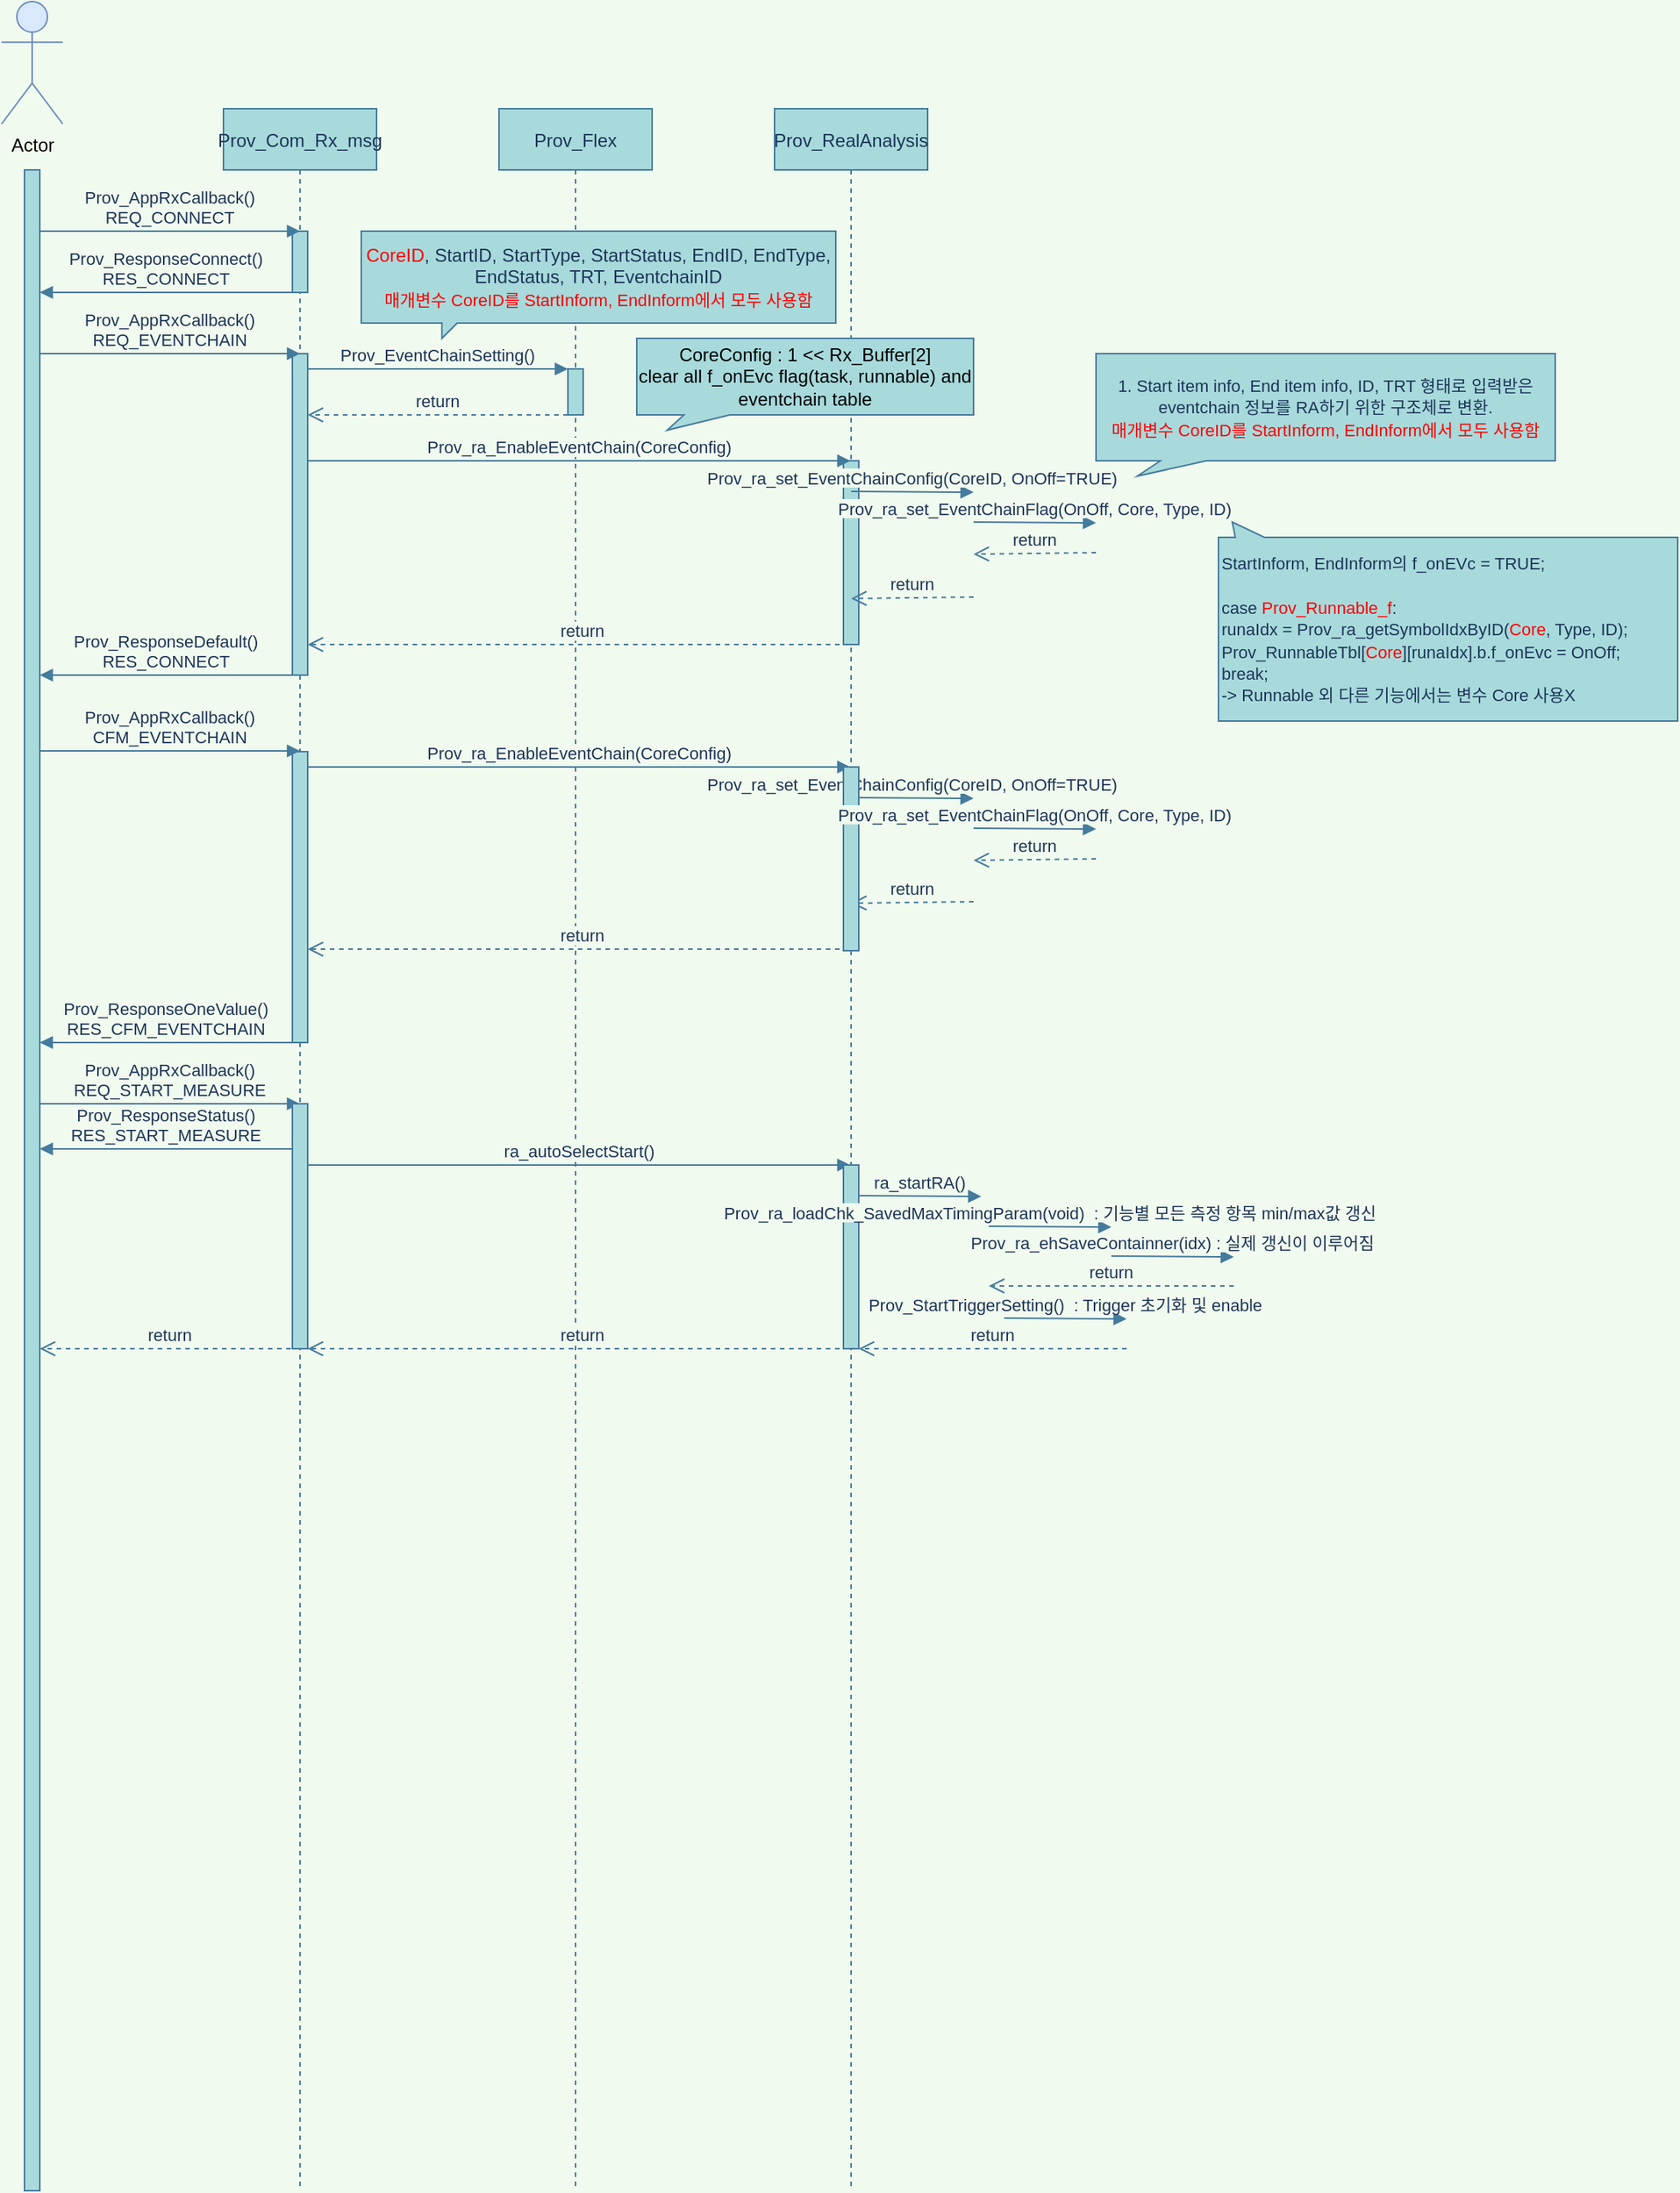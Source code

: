 <mxfile version="14.9.6" type="github">
  <diagram id="kgpKYQtTHZ0yAKxKKP6v" name="Page-1">
    <mxGraphModel dx="1422" dy="1496" grid="1" gridSize="10" guides="1" tooltips="1" connect="1" arrows="1" fold="1" page="1" pageScale="1" pageWidth="700" pageHeight="700" background="#F1FAEE" math="0" shadow="0">
      <root>
        <object label="" id="0">
          <mxCell />
        </object>
        <mxCell id="1" parent="0" />
        <mxCell id="3nuBFxr9cyL0pnOWT2aG-1" value="Prov_Com_Rx_msg" style="shape=umlLifeline;perimeter=lifelinePerimeter;container=1;collapsible=0;recursiveResize=0;rounded=0;shadow=0;strokeWidth=1;fillColor=#A8DADC;strokeColor=#457B9D;fontColor=#1D3557;" parent="1" vertex="1">
          <mxGeometry x="170" y="40" width="100" height="1360" as="geometry" />
        </mxCell>
        <mxCell id="3nuBFxr9cyL0pnOWT2aG-2" value="" style="points=[];perimeter=orthogonalPerimeter;rounded=0;shadow=0;strokeWidth=1;fillColor=#A8DADC;strokeColor=#457B9D;fontColor=#1D3557;" parent="3nuBFxr9cyL0pnOWT2aG-1" vertex="1">
          <mxGeometry x="45" y="80" width="10" height="40" as="geometry" />
        </mxCell>
        <mxCell id="3nuBFxr9cyL0pnOWT2aG-5" value="Prov_Flex" style="shape=umlLifeline;perimeter=lifelinePerimeter;container=1;collapsible=0;recursiveResize=0;rounded=0;shadow=0;strokeWidth=1;fillColor=#A8DADC;strokeColor=#457B9D;fontColor=#1D3557;" parent="1" vertex="1">
          <mxGeometry x="350" y="40" width="100" height="1360" as="geometry" />
        </mxCell>
        <mxCell id="3nuBFxr9cyL0pnOWT2aG-6" value="" style="points=[];perimeter=orthogonalPerimeter;rounded=0;shadow=0;strokeWidth=1;fillColor=#A8DADC;strokeColor=#457B9D;fontColor=#1D3557;" parent="3nuBFxr9cyL0pnOWT2aG-5" vertex="1">
          <mxGeometry x="45" y="170" width="10" height="30" as="geometry" />
        </mxCell>
        <mxCell id="O0rYHsYLg1H_dyIOlwgl-3" value="Prov_RealAnalysis" style="shape=umlLifeline;perimeter=lifelinePerimeter;container=1;collapsible=0;recursiveResize=0;rounded=0;shadow=0;strokeWidth=1;fillColor=#A8DADC;strokeColor=#457B9D;fontColor=#1D3557;" vertex="1" parent="1">
          <mxGeometry x="530" y="40" width="100" height="1360" as="geometry" />
        </mxCell>
        <mxCell id="O0rYHsYLg1H_dyIOlwgl-4" value="" style="points=[];perimeter=orthogonalPerimeter;rounded=0;shadow=0;strokeWidth=1;fillColor=#A8DADC;strokeColor=#457B9D;fontColor=#1D3557;" vertex="1" parent="O0rYHsYLg1H_dyIOlwgl-3">
          <mxGeometry x="45" y="230" width="10" height="120" as="geometry" />
        </mxCell>
        <mxCell id="O0rYHsYLg1H_dyIOlwgl-25" value="" style="points=[];perimeter=orthogonalPerimeter;rounded=0;shadow=0;strokeWidth=1;fillColor=#A8DADC;strokeColor=#457B9D;fontColor=#1D3557;" vertex="1" parent="1">
          <mxGeometry x="40" y="80" width="10" height="1320" as="geometry" />
        </mxCell>
        <mxCell id="O0rYHsYLg1H_dyIOlwgl-27" value="Prov_AppRxCallback()&#xa;REQ_CONNECT" style="verticalAlign=bottom;endArrow=block;entryX=0;entryY=0;shadow=0;strokeWidth=1;labelBackgroundColor=#F1FAEE;strokeColor=#457B9D;fontColor=#1D3557;" edge="1" parent="1">
          <mxGeometry relative="1" as="geometry">
            <mxPoint x="50" y="120.0" as="sourcePoint" />
            <mxPoint x="220" y="120.0" as="targetPoint" />
          </mxGeometry>
        </mxCell>
        <mxCell id="O0rYHsYLg1H_dyIOlwgl-28" value="Prov_ResponseConnect()&#xa;RES_CONNECT" style="verticalAlign=bottom;endArrow=block;entryX=1;entryY=0;shadow=0;strokeWidth=1;labelBackgroundColor=#F1FAEE;strokeColor=#457B9D;fontColor=#1D3557;" edge="1" parent="1">
          <mxGeometry relative="1" as="geometry">
            <mxPoint x="215" y="160" as="sourcePoint" />
            <mxPoint x="50" y="160" as="targetPoint" />
          </mxGeometry>
        </mxCell>
        <mxCell id="O0rYHsYLg1H_dyIOlwgl-30" value="" style="points=[];perimeter=orthogonalPerimeter;rounded=0;shadow=0;strokeWidth=1;fillColor=#A8DADC;strokeColor=#457B9D;fontColor=#1D3557;" vertex="1" parent="1">
          <mxGeometry x="215" y="200" width="10" height="210" as="geometry" />
        </mxCell>
        <mxCell id="O0rYHsYLg1H_dyIOlwgl-29" value="Prov_AppRxCallback()&#xa;REQ_EVENTCHAIN" style="verticalAlign=bottom;endArrow=block;entryX=0;entryY=0;shadow=0;strokeWidth=1;labelBackgroundColor=#F1FAEE;strokeColor=#457B9D;fontColor=#1D3557;" edge="1" parent="1">
          <mxGeometry relative="1" as="geometry">
            <mxPoint x="50" y="200.0" as="sourcePoint" />
            <mxPoint x="220" y="200.0" as="targetPoint" />
          </mxGeometry>
        </mxCell>
        <mxCell id="O0rYHsYLg1H_dyIOlwgl-34" value="Prov_EventChainSetting()" style="verticalAlign=bottom;endArrow=block;entryX=0;entryY=0;shadow=0;strokeWidth=1;labelBackgroundColor=#F1FAEE;strokeColor=#457B9D;fontColor=#1D3557;" edge="1" parent="1">
          <mxGeometry relative="1" as="geometry">
            <mxPoint x="225" y="210.0" as="sourcePoint" />
            <mxPoint x="395" y="210.0" as="targetPoint" />
          </mxGeometry>
        </mxCell>
        <mxCell id="O0rYHsYLg1H_dyIOlwgl-35" value="&lt;font color=&quot;#ff0000&quot;&gt;CoreID&lt;/font&gt;, StartID, StartType, StartStatus, EndID, EndType, EndStatus, TRT, EventchainID&lt;br&gt;&lt;span style=&quot;color: rgb(255 , 0 , 0) ; font-family: &amp;#34;helvetica&amp;#34; ; font-size: 11px&quot;&gt;매개변수 CoreID를 StartInform, EndInform에서 모두 사용함&lt;/span&gt;" style="shape=callout;whiteSpace=wrap;html=1;perimeter=calloutPerimeter;position2=0.17;size=10;position=0.17;base=10;fillColor=#A8DADC;strokeColor=#457B9D;fontColor=#1D3557;" vertex="1" parent="1">
          <mxGeometry x="260" y="120" width="310" height="70" as="geometry" />
        </mxCell>
        <mxCell id="O0rYHsYLg1H_dyIOlwgl-36" value="Prov_ResponseDefault()&#xa;RES_CONNECT" style="verticalAlign=bottom;endArrow=block;entryX=1;entryY=0;shadow=0;strokeWidth=1;labelBackgroundColor=#F1FAEE;strokeColor=#457B9D;fontColor=#1D3557;" edge="1" parent="1">
          <mxGeometry relative="1" as="geometry">
            <mxPoint x="215" y="410" as="sourcePoint" />
            <mxPoint x="50" y="410" as="targetPoint" />
          </mxGeometry>
        </mxCell>
        <mxCell id="O0rYHsYLg1H_dyIOlwgl-39" value="return" style="verticalAlign=bottom;endArrow=open;dashed=1;endSize=8;exitX=0;exitY=0.95;shadow=0;strokeWidth=1;labelBackgroundColor=#F1FAEE;strokeColor=#457B9D;fontColor=#1D3557;" edge="1" parent="1">
          <mxGeometry relative="1" as="geometry">
            <mxPoint x="225" y="240.0" as="targetPoint" />
            <mxPoint x="395" y="240.0" as="sourcePoint" />
          </mxGeometry>
        </mxCell>
        <mxCell id="O0rYHsYLg1H_dyIOlwgl-40" value="Prov_ra_EnableEventChain(CoreConfig)" style="verticalAlign=bottom;endArrow=block;shadow=0;strokeWidth=1;labelBackgroundColor=#F1FAEE;strokeColor=#457B9D;fontColor=#1D3557;" edge="1" parent="1" target="O0rYHsYLg1H_dyIOlwgl-3">
          <mxGeometry relative="1" as="geometry">
            <mxPoint x="225" y="270.0" as="sourcePoint" />
            <mxPoint x="570" y="270" as="targetPoint" />
          </mxGeometry>
        </mxCell>
        <mxCell id="O0rYHsYLg1H_dyIOlwgl-41" value="&lt;font color=&quot;#000000&quot;&gt;CoreConfig :&amp;nbsp;1 &amp;lt;&amp;lt; Rx_Buffer[2]&lt;br&gt;clear all f_onEvc flag(task, runnable) and eventchain table&lt;/font&gt;" style="shape=callout;whiteSpace=wrap;html=1;perimeter=calloutPerimeter;position2=0.09;size=10;position=0.14;base=30;direction=east;fillColor=#A8DADC;strokeColor=#457B9D;fontColor=#1D3557;" vertex="1" parent="1">
          <mxGeometry x="440" y="190" width="220" height="60" as="geometry" />
        </mxCell>
        <mxCell id="O0rYHsYLg1H_dyIOlwgl-49" value="return" style="verticalAlign=bottom;endArrow=open;dashed=1;endSize=8;shadow=0;strokeWidth=1;labelBackgroundColor=#F1FAEE;strokeColor=#457B9D;fontColor=#1D3557;" edge="1" parent="1">
          <mxGeometry relative="1" as="geometry">
            <mxPoint x="225" y="390.0" as="targetPoint" />
            <mxPoint x="584.5" y="390.0" as="sourcePoint" />
          </mxGeometry>
        </mxCell>
        <mxCell id="O0rYHsYLg1H_dyIOlwgl-55" value="Prov_ra_set_EventChainConfig(CoreID, OnOff=TRUE)" style="verticalAlign=bottom;endArrow=block;shadow=0;strokeWidth=1;labelBackgroundColor=#F1FAEE;strokeColor=#457B9D;fontColor=#1D3557;" edge="1" parent="1">
          <mxGeometry relative="1" as="geometry">
            <mxPoint x="580" y="290.0" as="sourcePoint" />
            <mxPoint x="660" y="290.5" as="targetPoint" />
          </mxGeometry>
        </mxCell>
        <mxCell id="O0rYHsYLg1H_dyIOlwgl-56" value="return" style="verticalAlign=bottom;endArrow=open;dashed=1;endSize=8;shadow=0;strokeWidth=1;labelBackgroundColor=#F1FAEE;strokeColor=#457B9D;fontColor=#1D3557;" edge="1" parent="1">
          <mxGeometry relative="1" as="geometry">
            <mxPoint x="580" y="360.0" as="targetPoint" />
            <mxPoint x="660" y="359" as="sourcePoint" />
          </mxGeometry>
        </mxCell>
        <mxCell id="O0rYHsYLg1H_dyIOlwgl-58" value="" style="points=[];perimeter=orthogonalPerimeter;rounded=0;shadow=0;strokeWidth=1;fillColor=#A8DADC;strokeColor=#457B9D;fontColor=#1D3557;" vertex="1" parent="1">
          <mxGeometry x="215" y="460" width="10" height="190" as="geometry" />
        </mxCell>
        <mxCell id="O0rYHsYLg1H_dyIOlwgl-57" value="Prov_AppRxCallback()&#xa;CFM_EVENTCHAIN" style="verticalAlign=bottom;endArrow=block;entryX=0;entryY=0;shadow=0;strokeWidth=1;labelBackgroundColor=#F1FAEE;strokeColor=#457B9D;fontColor=#1D3557;" edge="1" parent="1">
          <mxGeometry relative="1" as="geometry">
            <mxPoint x="50" y="459.5" as="sourcePoint" />
            <mxPoint x="220" y="459.5" as="targetPoint" />
          </mxGeometry>
        </mxCell>
        <mxCell id="O0rYHsYLg1H_dyIOlwgl-60" value="Prov_ResponseOneValue()&#xa;RES_CFM_EVENTCHAIN" style="verticalAlign=bottom;endArrow=block;entryX=1;entryY=0;shadow=0;strokeWidth=1;labelBackgroundColor=#F1FAEE;strokeColor=#457B9D;fontColor=#1D3557;" edge="1" parent="1">
          <mxGeometry relative="1" as="geometry">
            <mxPoint x="215" y="650" as="sourcePoint" />
            <mxPoint x="50" y="650" as="targetPoint" />
          </mxGeometry>
        </mxCell>
        <mxCell id="O0rYHsYLg1H_dyIOlwgl-65" value="Prov_ra_EnableEventChain(CoreConfig)" style="verticalAlign=bottom;endArrow=block;shadow=0;strokeWidth=1;labelBackgroundColor=#F1FAEE;strokeColor=#457B9D;fontColor=#1D3557;" edge="1" parent="1">
          <mxGeometry relative="1" as="geometry">
            <mxPoint x="225" y="470" as="sourcePoint" />
            <mxPoint x="579.5" y="470" as="targetPoint" />
          </mxGeometry>
        </mxCell>
        <mxCell id="O0rYHsYLg1H_dyIOlwgl-71" value="return" style="verticalAlign=bottom;endArrow=open;dashed=1;endSize=8;shadow=0;strokeWidth=1;labelBackgroundColor=#F1FAEE;strokeColor=#457B9D;fontColor=#1D3557;" edge="1" parent="1">
          <mxGeometry relative="1" as="geometry">
            <mxPoint x="225" y="589.0" as="targetPoint" />
            <mxPoint x="584.5" y="589.0" as="sourcePoint" />
          </mxGeometry>
        </mxCell>
        <mxCell id="O0rYHsYLg1H_dyIOlwgl-72" value="Prov_ra_set_EventChainConfig(CoreID, OnOff=TRUE)" style="verticalAlign=bottom;endArrow=block;shadow=0;strokeWidth=1;labelBackgroundColor=#F1FAEE;strokeColor=#457B9D;fontColor=#1D3557;" edge="1" parent="1">
          <mxGeometry relative="1" as="geometry">
            <mxPoint x="580" y="490" as="sourcePoint" />
            <mxPoint x="660" y="490.5" as="targetPoint" />
          </mxGeometry>
        </mxCell>
        <mxCell id="O0rYHsYLg1H_dyIOlwgl-73" value="return" style="verticalAlign=bottom;endArrow=open;dashed=1;endSize=8;shadow=0;strokeWidth=1;labelBackgroundColor=#F1FAEE;strokeColor=#457B9D;fontColor=#1D3557;" edge="1" parent="1">
          <mxGeometry relative="1" as="geometry">
            <mxPoint x="580" y="559.0" as="targetPoint" />
            <mxPoint x="660" y="558" as="sourcePoint" />
          </mxGeometry>
        </mxCell>
        <mxCell id="O0rYHsYLg1H_dyIOlwgl-75" value="" style="points=[];perimeter=orthogonalPerimeter;rounded=0;shadow=0;strokeWidth=1;fillColor=#A8DADC;strokeColor=#457B9D;fontColor=#1D3557;" vertex="1" parent="1">
          <mxGeometry x="575" y="470" width="10" height="120" as="geometry" />
        </mxCell>
        <mxCell id="O0rYHsYLg1H_dyIOlwgl-76" value="Prov_AppRxCallback()&#xa;REQ_START_MEASURE" style="verticalAlign=bottom;endArrow=block;entryX=0;entryY=0;shadow=0;strokeWidth=1;labelBackgroundColor=#F1FAEE;strokeColor=#457B9D;fontColor=#1D3557;" edge="1" parent="1">
          <mxGeometry relative="1" as="geometry">
            <mxPoint x="50" y="690.0" as="sourcePoint" />
            <mxPoint x="220" y="690.0" as="targetPoint" />
          </mxGeometry>
        </mxCell>
        <mxCell id="O0rYHsYLg1H_dyIOlwgl-77" value="" style="points=[];perimeter=orthogonalPerimeter;rounded=0;shadow=0;strokeWidth=1;fillColor=#A8DADC;strokeColor=#457B9D;fontColor=#1D3557;" vertex="1" parent="1">
          <mxGeometry x="215" y="690" width="10" height="160" as="geometry" />
        </mxCell>
        <mxCell id="O0rYHsYLg1H_dyIOlwgl-78" value="Prov_ResponseStatus()&#xa;RES_START_MEASURE" style="verticalAlign=bottom;endArrow=block;entryX=1;entryY=0;shadow=0;strokeWidth=1;labelBackgroundColor=#F1FAEE;strokeColor=#457B9D;fontColor=#1D3557;" edge="1" parent="1">
          <mxGeometry relative="1" as="geometry">
            <mxPoint x="215" y="719.5" as="sourcePoint" />
            <mxPoint x="50" y="719.5" as="targetPoint" />
          </mxGeometry>
        </mxCell>
        <mxCell id="O0rYHsYLg1H_dyIOlwgl-79" value="ra_autoSelectStart()" style="verticalAlign=bottom;endArrow=block;shadow=0;strokeWidth=1;labelBackgroundColor=#F1FAEE;strokeColor=#457B9D;fontColor=#1D3557;" edge="1" parent="1">
          <mxGeometry relative="1" as="geometry">
            <mxPoint x="225" y="730" as="sourcePoint" />
            <mxPoint x="579.5" y="730" as="targetPoint" />
          </mxGeometry>
        </mxCell>
        <mxCell id="O0rYHsYLg1H_dyIOlwgl-80" value="" style="points=[];perimeter=orthogonalPerimeter;rounded=0;shadow=0;strokeWidth=1;fillColor=#A8DADC;strokeColor=#457B9D;fontColor=#1D3557;" vertex="1" parent="1">
          <mxGeometry x="575" y="730" width="10" height="120" as="geometry" />
        </mxCell>
        <mxCell id="O0rYHsYLg1H_dyIOlwgl-83" value="ra_startRA()" style="verticalAlign=bottom;endArrow=block;shadow=0;strokeWidth=1;labelBackgroundColor=#F1FAEE;strokeColor=#457B9D;fontColor=#1D3557;" edge="1" parent="1">
          <mxGeometry relative="1" as="geometry">
            <mxPoint x="585" y="750" as="sourcePoint" />
            <mxPoint x="665" y="750.5" as="targetPoint" />
          </mxGeometry>
        </mxCell>
        <mxCell id="O0rYHsYLg1H_dyIOlwgl-86" value="Prov_ra_loadChk_SavedMaxTimingParam(void)  : 기능별 모든 측정 항목 min/max값 갱신" style="verticalAlign=bottom;endArrow=block;shadow=0;strokeWidth=1;labelBackgroundColor=#F1FAEE;strokeColor=#457B9D;fontColor=#1D3557;" edge="1" parent="1">
          <mxGeometry relative="1" as="geometry">
            <mxPoint x="670" y="770" as="sourcePoint" />
            <mxPoint x="750" y="770.5" as="targetPoint" />
          </mxGeometry>
        </mxCell>
        <mxCell id="O0rYHsYLg1H_dyIOlwgl-87" value="Prov_ra_ehSaveContainner(idx) : 실제 갱신이 이루어짐" style="verticalAlign=bottom;endArrow=block;shadow=0;strokeWidth=1;labelBackgroundColor=#F1FAEE;strokeColor=#457B9D;fontColor=#1D3557;" edge="1" parent="1">
          <mxGeometry relative="1" as="geometry">
            <mxPoint x="750" y="789.5" as="sourcePoint" />
            <mxPoint x="830" y="790" as="targetPoint" />
          </mxGeometry>
        </mxCell>
        <mxCell id="O0rYHsYLg1H_dyIOlwgl-88" value="return" style="verticalAlign=bottom;endArrow=open;dashed=1;endSize=8;shadow=0;strokeWidth=1;labelBackgroundColor=#F1FAEE;strokeColor=#457B9D;fontColor=#1D3557;" edge="1" parent="1">
          <mxGeometry relative="1" as="geometry">
            <mxPoint x="670" y="809" as="targetPoint" />
            <mxPoint x="830" y="809" as="sourcePoint" />
          </mxGeometry>
        </mxCell>
        <mxCell id="O0rYHsYLg1H_dyIOlwgl-89" value="return" style="verticalAlign=bottom;endArrow=open;dashed=1;endSize=8;shadow=0;strokeWidth=1;labelBackgroundColor=#F1FAEE;strokeColor=#457B9D;fontColor=#1D3557;" edge="1" parent="1">
          <mxGeometry relative="1" as="geometry">
            <mxPoint x="225" y="850.0" as="targetPoint" />
            <mxPoint x="584.5" y="850.0" as="sourcePoint" />
          </mxGeometry>
        </mxCell>
        <mxCell id="O0rYHsYLg1H_dyIOlwgl-92" value="Prov_StartTriggerSetting()  : Trigger 초기화 및 enable" style="verticalAlign=bottom;endArrow=block;shadow=0;strokeWidth=1;labelBackgroundColor=#F1FAEE;strokeColor=#457B9D;fontColor=#1D3557;" edge="1" parent="1">
          <mxGeometry relative="1" as="geometry">
            <mxPoint x="680" y="830" as="sourcePoint" />
            <mxPoint x="760" y="830.5" as="targetPoint" />
          </mxGeometry>
        </mxCell>
        <mxCell id="O0rYHsYLg1H_dyIOlwgl-93" value="return" style="verticalAlign=bottom;endArrow=open;dashed=1;endSize=8;shadow=0;strokeWidth=1;labelBackgroundColor=#F1FAEE;strokeColor=#457B9D;fontColor=#1D3557;" edge="1" parent="1">
          <mxGeometry relative="1" as="geometry">
            <mxPoint x="585" y="850" as="targetPoint" />
            <mxPoint x="760" y="850" as="sourcePoint" />
          </mxGeometry>
        </mxCell>
        <mxCell id="O0rYHsYLg1H_dyIOlwgl-94" value="&lt;span style=&quot;font-family: &amp;#34;helvetica&amp;#34; ; font-size: 11px&quot;&gt;1. Start item info, End item info, ID, TRT 형태로 입력받은 eventchain 정보를 RA하기 위한 구조체로 변환.&lt;/span&gt;&lt;br style=&quot;font-family: &amp;#34;helvetica&amp;#34; ; font-size: 11px&quot;&gt;&lt;font color=&quot;#ff0000&quot; face=&quot;helvetica&quot;&gt;&lt;span style=&quot;font-size: 11px&quot;&gt;매개변수 CoreID를 StartInform, EndInform에서 모두 사용함&lt;/span&gt;&lt;/font&gt;" style="shape=callout;whiteSpace=wrap;html=1;perimeter=calloutPerimeter;position2=0.09;size=10;position=0.14;base=30;direction=east;fillColor=#A8DADC;strokeColor=#457B9D;fontColor=#1D3557;" vertex="1" parent="1">
          <mxGeometry x="740" y="200" width="300" height="80" as="geometry" />
        </mxCell>
        <mxCell id="O0rYHsYLg1H_dyIOlwgl-96" value="return" style="verticalAlign=bottom;endArrow=open;dashed=1;endSize=8;exitX=0;exitY=0.95;shadow=0;strokeWidth=1;labelBackgroundColor=#F1FAEE;strokeColor=#457B9D;fontColor=#1D3557;" edge="1" parent="1">
          <mxGeometry relative="1" as="geometry">
            <mxPoint x="50" y="850.0" as="targetPoint" />
            <mxPoint x="220" y="850.0" as="sourcePoint" />
          </mxGeometry>
        </mxCell>
        <mxCell id="O0rYHsYLg1H_dyIOlwgl-98" value="Prov_ra_set_EventChainFlag(OnOff, Core, Type, ID)" style="verticalAlign=bottom;endArrow=block;shadow=0;strokeWidth=1;labelBackgroundColor=#F1FAEE;strokeColor=#457B9D;fontColor=#1D3557;" edge="1" parent="1">
          <mxGeometry relative="1" as="geometry">
            <mxPoint x="660" y="310" as="sourcePoint" />
            <mxPoint x="740" y="310.5" as="targetPoint" />
          </mxGeometry>
        </mxCell>
        <mxCell id="O0rYHsYLg1H_dyIOlwgl-99" value="&lt;div&gt;&lt;span style=&quot;font-family: &amp;#34;helvetica&amp;#34; ; font-size: 11px ; text-align: center&quot;&gt;StartInform, EndInform의 f_onEVc = TRUE;&lt;/span&gt;&lt;font face=&quot;helvetica&quot;&gt;&lt;span style=&quot;font-size: 11px&quot;&gt;&lt;br&gt;&lt;/span&gt;&lt;/font&gt;&lt;/div&gt;&lt;div&gt;&lt;span style=&quot;font-family: &amp;#34;helvetica&amp;#34; ; font-size: 11px ; text-align: center&quot;&gt;&lt;br&gt;&lt;/span&gt;&lt;/div&gt;&lt;div&gt;&lt;font face=&quot;helvetica&quot;&gt;&lt;span style=&quot;font-size: 11px&quot;&gt;case &lt;font color=&quot;#ff0000&quot;&gt;Prov_Runnable_f&lt;/font&gt;:&lt;/span&gt;&lt;/font&gt;&lt;/div&gt;&lt;div&gt;&lt;font face=&quot;helvetica&quot;&gt;&lt;span style=&quot;font-size: 11px&quot;&gt;&lt;span&gt;			&lt;/span&gt;runaIdx = Prov_ra_getSymbolIdxByID(&lt;font color=&quot;#ff0000&quot;&gt;Core&lt;/font&gt;, Type, ID);&lt;/span&gt;&lt;/font&gt;&lt;/div&gt;&lt;div&gt;&lt;font face=&quot;helvetica&quot;&gt;&lt;span style=&quot;font-size: 11px&quot;&gt;&lt;span&gt;			&lt;/span&gt;Prov_RunnableTbl[&lt;font color=&quot;#ff0000&quot;&gt;Core&lt;/font&gt;][runaIdx].b.f_onEvc = OnOff;&lt;/span&gt;&lt;/font&gt;&lt;/div&gt;&lt;div&gt;&lt;font face=&quot;helvetica&quot;&gt;&lt;span style=&quot;font-size: 11px&quot;&gt;&lt;span&gt;			&lt;/span&gt;break;&lt;/span&gt;&lt;/font&gt;&lt;/div&gt;&lt;div&gt;&lt;font face=&quot;helvetica&quot;&gt;&lt;span style=&quot;font-size: 11px&quot;&gt;-&amp;gt; Runnable 외 다른 기능에서는 변수 Core 사용X&lt;/span&gt;&lt;/font&gt;&lt;/div&gt;" style="shape=callout;whiteSpace=wrap;html=1;perimeter=calloutPerimeter;position2=0.97;size=10;position=0.9;base=19;direction=west;fillColor=#A8DADC;strokeColor=#457B9D;fontColor=#1D3557;align=left;" vertex="1" parent="1">
          <mxGeometry x="820" y="310" width="300" height="130" as="geometry" />
        </mxCell>
        <mxCell id="O0rYHsYLg1H_dyIOlwgl-100" value="return" style="verticalAlign=bottom;endArrow=open;dashed=1;endSize=8;shadow=0;strokeWidth=1;labelBackgroundColor=#F1FAEE;strokeColor=#457B9D;fontColor=#1D3557;" edge="1" parent="1">
          <mxGeometry relative="1" as="geometry">
            <mxPoint x="660" y="331.0" as="targetPoint" />
            <mxPoint x="740" y="330" as="sourcePoint" />
          </mxGeometry>
        </mxCell>
        <mxCell id="O0rYHsYLg1H_dyIOlwgl-101" value="Prov_ra_set_EventChainFlag(OnOff, Core, Type, ID)" style="verticalAlign=bottom;endArrow=block;shadow=0;strokeWidth=1;labelBackgroundColor=#F1FAEE;strokeColor=#457B9D;fontColor=#1D3557;" edge="1" parent="1">
          <mxGeometry relative="1" as="geometry">
            <mxPoint x="660" y="510" as="sourcePoint" />
            <mxPoint x="740" y="510.5" as="targetPoint" />
          </mxGeometry>
        </mxCell>
        <mxCell id="O0rYHsYLg1H_dyIOlwgl-102" value="return" style="verticalAlign=bottom;endArrow=open;dashed=1;endSize=8;shadow=0;strokeWidth=1;labelBackgroundColor=#F1FAEE;strokeColor=#457B9D;fontColor=#1D3557;" edge="1" parent="1">
          <mxGeometry relative="1" as="geometry">
            <mxPoint x="660" y="531.0" as="targetPoint" />
            <mxPoint x="740" y="530" as="sourcePoint" />
          </mxGeometry>
        </mxCell>
        <mxCell id="O0rYHsYLg1H_dyIOlwgl-109" value="Actor" style="shape=umlActor;verticalLabelPosition=bottom;verticalAlign=top;html=1;outlineConnect=0;strokeColor=#6c8ebf;fillColor=#dae8fc;" vertex="1" parent="1">
          <mxGeometry x="25" y="-30" width="40" height="80" as="geometry" />
        </mxCell>
      </root>
    </mxGraphModel>
  </diagram>
</mxfile>
